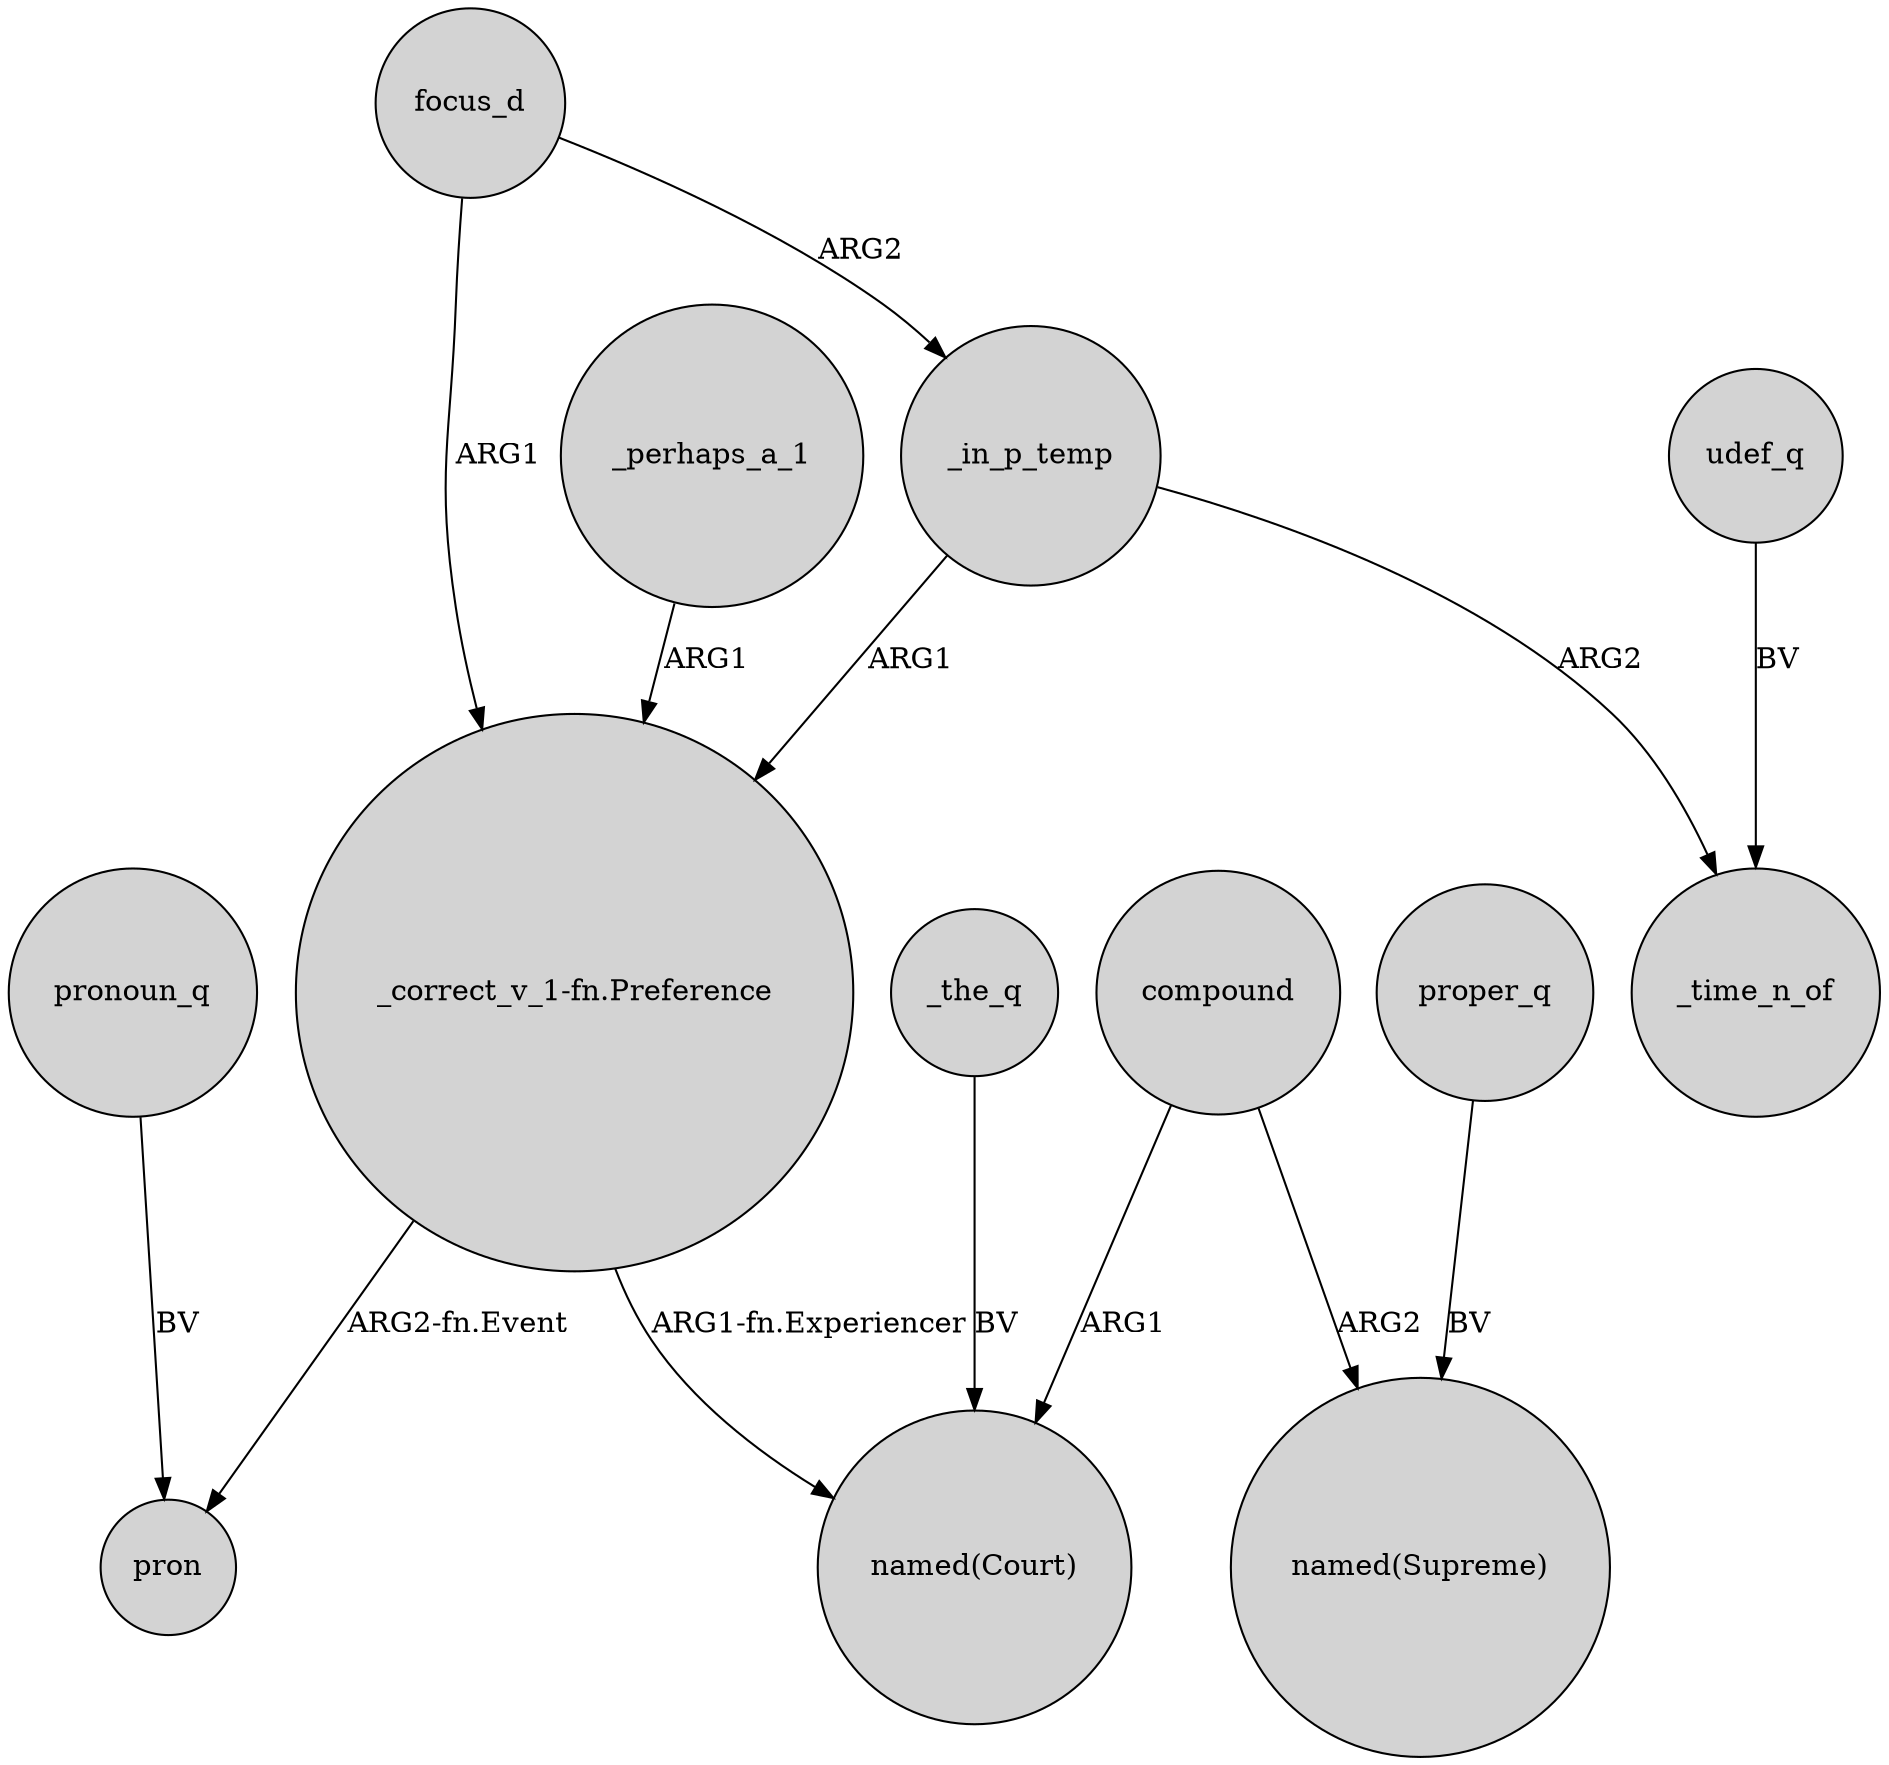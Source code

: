 digraph {
	node [shape=circle style=filled]
	"_correct_v_1-fn.Preference" -> pron [label="ARG2-fn.Event"]
	"_correct_v_1-fn.Preference" -> "named(Court)" [label="ARG1-fn.Experiencer"]
	udef_q -> _time_n_of [label=BV]
	compound -> "named(Court)" [label=ARG1]
	_the_q -> "named(Court)" [label=BV]
	focus_d -> "_correct_v_1-fn.Preference" [label=ARG1]
	proper_q -> "named(Supreme)" [label=BV]
	_in_p_temp -> _time_n_of [label=ARG2]
	focus_d -> _in_p_temp [label=ARG2]
	pronoun_q -> pron [label=BV]
	compound -> "named(Supreme)" [label=ARG2]
	_perhaps_a_1 -> "_correct_v_1-fn.Preference" [label=ARG1]
	_in_p_temp -> "_correct_v_1-fn.Preference" [label=ARG1]
}
